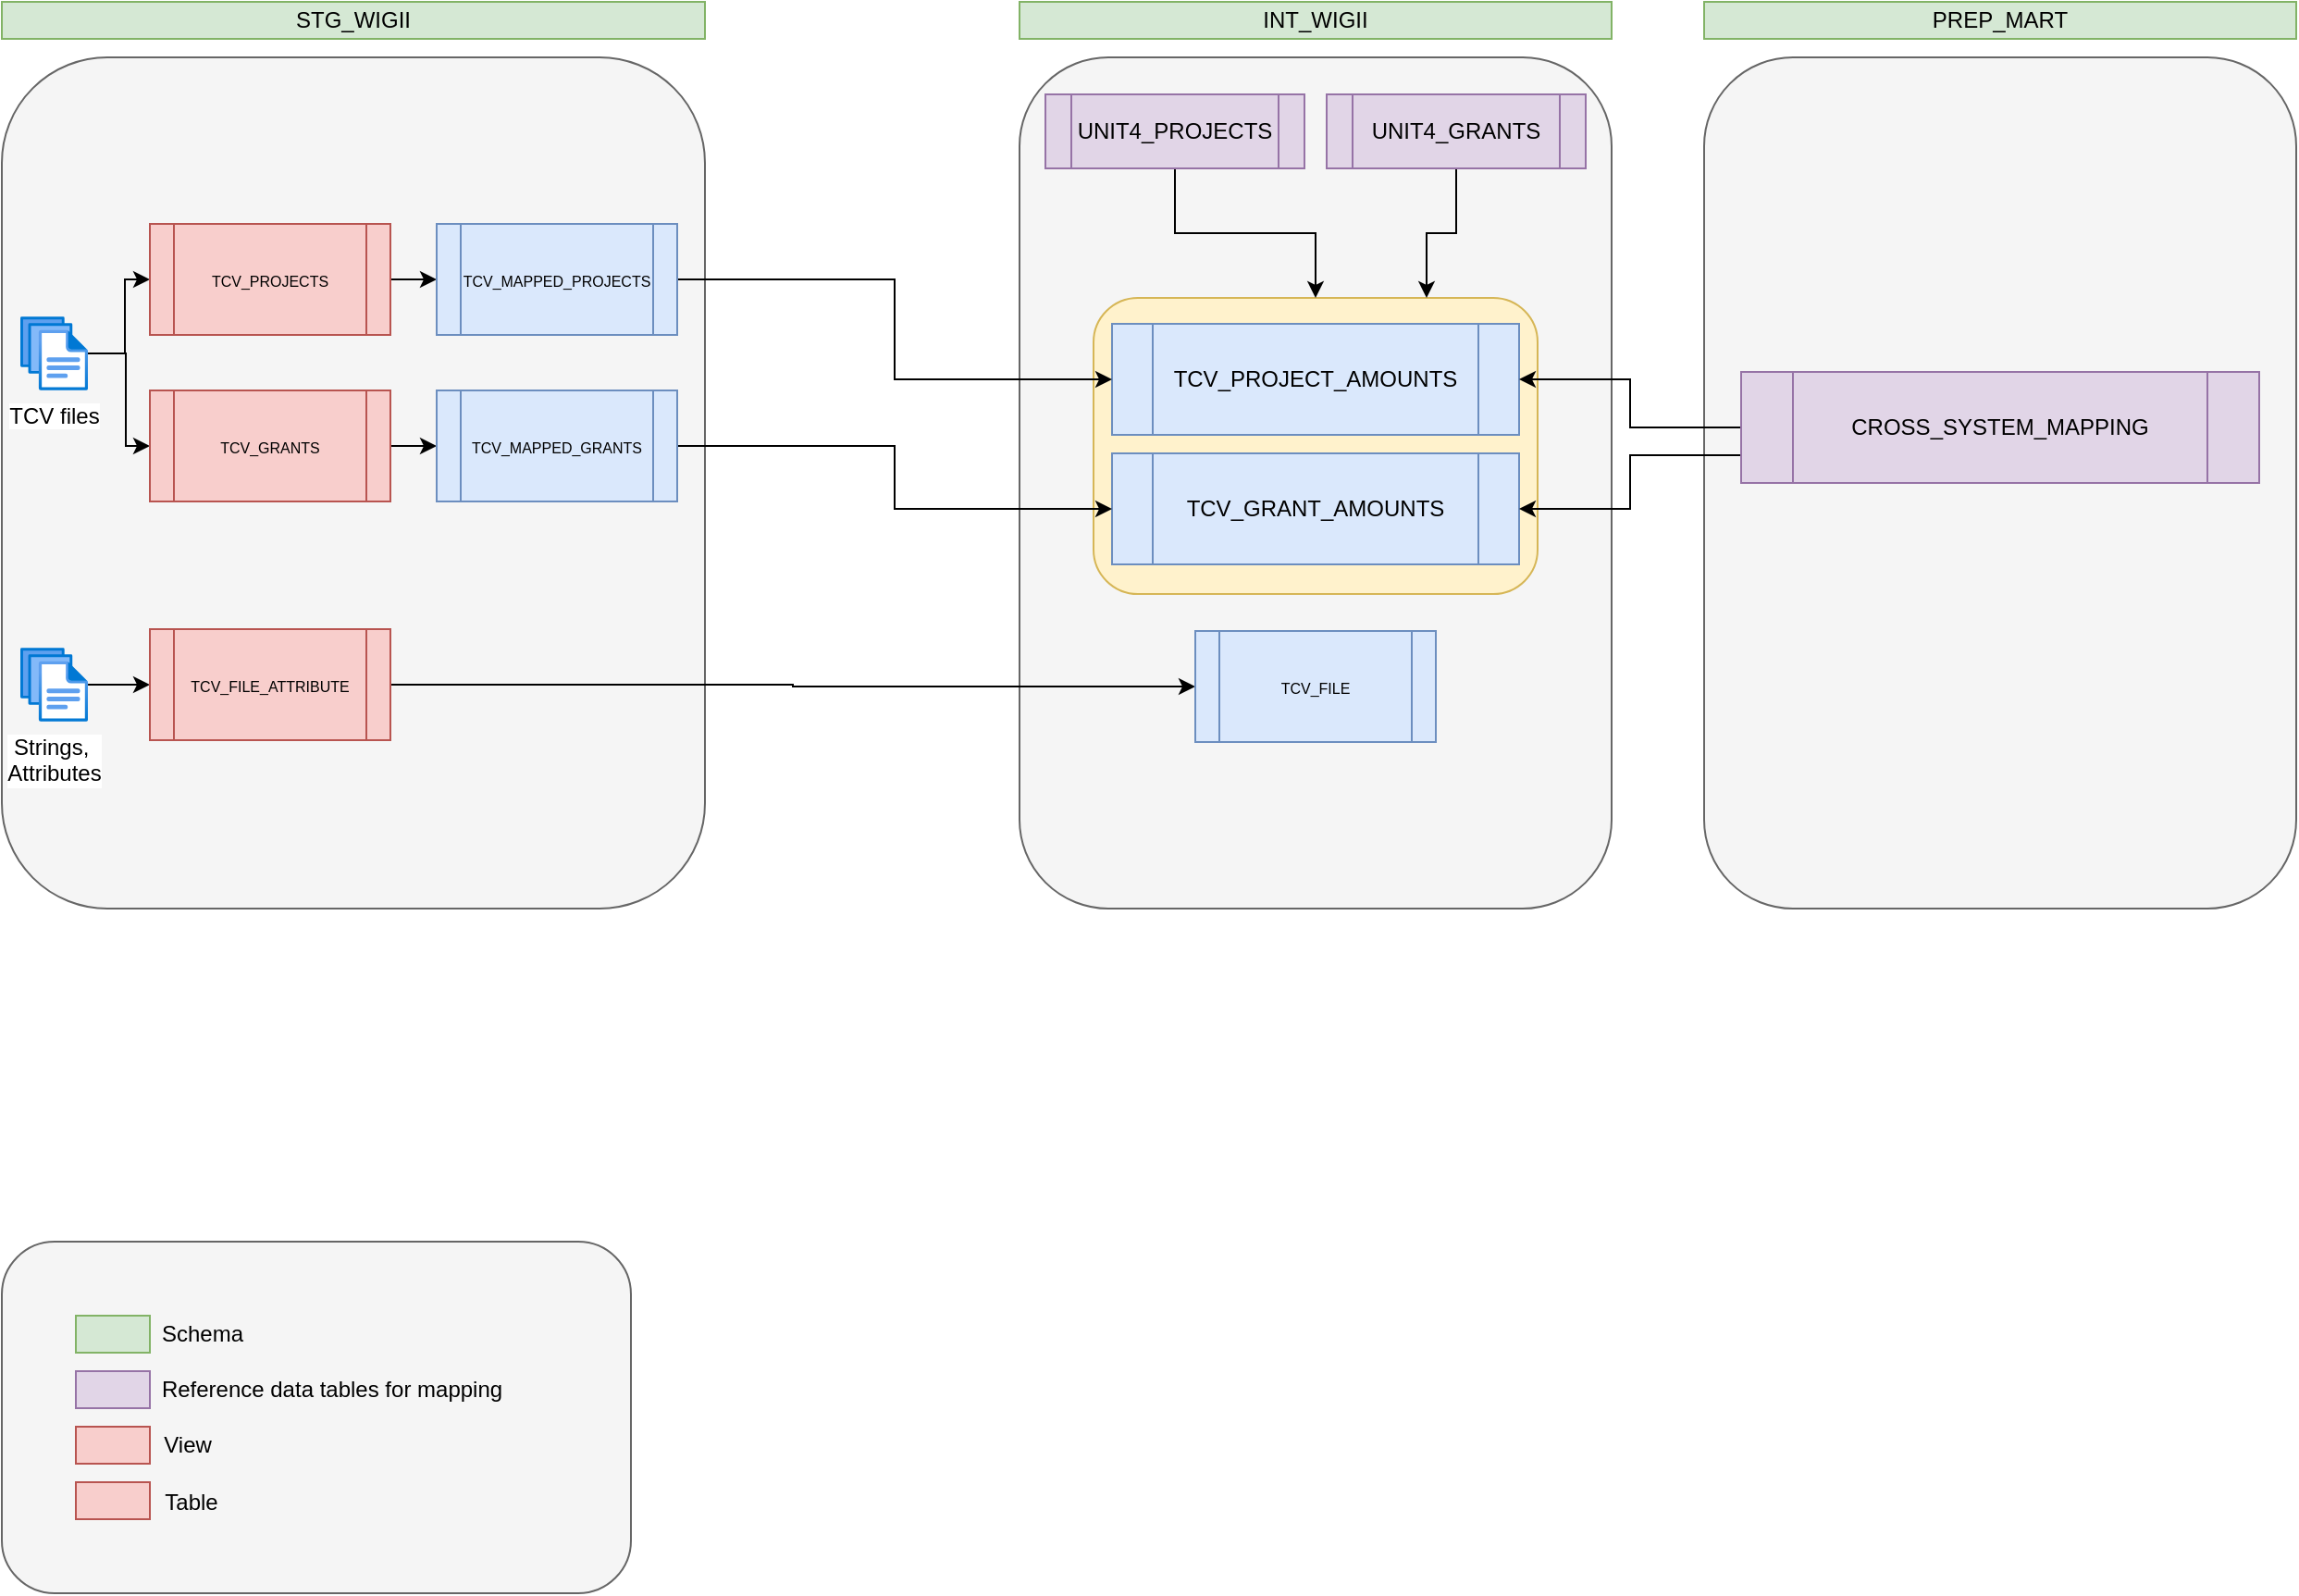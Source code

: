 <mxfile version="24.0.5" type="github">
  <diagram name="Page-1" id="tx0ZSasylgS0VYEFcyAk">
    <mxGraphModel dx="1357" dy="724" grid="1" gridSize="10" guides="1" tooltips="1" connect="1" arrows="1" fold="1" page="1" pageScale="1" pageWidth="850" pageHeight="1100" math="0" shadow="0">
      <root>
        <mxCell id="0" />
        <mxCell id="1" parent="0" />
        <mxCell id="7aAmraP-1pyLiPEVA4xc-20" value="" style="rounded=1;whiteSpace=wrap;html=1;fillColor=#f5f5f5;fontColor=#333333;strokeColor=#666666;fontSize=11;" vertex="1" parent="1">
          <mxGeometry x="1000" y="120" width="320" height="460" as="geometry" />
        </mxCell>
        <mxCell id="DCkVUt0v6EoK44R7vrcz-1" value="" style="rounded=1;whiteSpace=wrap;html=1;fillColor=#f5f5f5;fontColor=#333333;strokeColor=#666666;fontSize=12;" parent="1" vertex="1">
          <mxGeometry x="80" y="120" width="380" height="460" as="geometry" />
        </mxCell>
        <mxCell id="DCkVUt0v6EoK44R7vrcz-13" value="" style="rounded=1;whiteSpace=wrap;html=1;fillColor=#f5f5f5;fontColor=#333333;strokeColor=#666666;fontSize=11;" parent="1" vertex="1">
          <mxGeometry x="630" y="120" width="320" height="460" as="geometry" />
        </mxCell>
        <mxCell id="DCkVUt0v6EoK44R7vrcz-30" value="" style="rounded=1;whiteSpace=wrap;html=1;fontSize=12;fillColor=#fff2cc;strokeColor=#d6b656;" parent="1" vertex="1">
          <mxGeometry x="670" y="250" width="240" height="160" as="geometry" />
        </mxCell>
        <mxCell id="7aAmraP-1pyLiPEVA4xc-7" style="edgeStyle=orthogonalEdgeStyle;rounded=0;orthogonalLoop=1;jettySize=auto;html=1;entryX=0;entryY=0.5;entryDx=0;entryDy=0;" edge="1" parent="1" source="DCkVUt0v6EoK44R7vrcz-3" target="7aAmraP-1pyLiPEVA4xc-1">
          <mxGeometry relative="1" as="geometry" />
        </mxCell>
        <mxCell id="7aAmraP-1pyLiPEVA4xc-8" style="edgeStyle=orthogonalEdgeStyle;rounded=0;orthogonalLoop=1;jettySize=auto;html=1;entryX=0;entryY=0.5;entryDx=0;entryDy=0;" edge="1" parent="1" source="DCkVUt0v6EoK44R7vrcz-3" target="DCkVUt0v6EoK44R7vrcz-4">
          <mxGeometry relative="1" as="geometry">
            <Array as="points">
              <mxPoint x="147" y="280" />
              <mxPoint x="147" y="330" />
            </Array>
          </mxGeometry>
        </mxCell>
        <mxCell id="DCkVUt0v6EoK44R7vrcz-3" value="TCV files" style="image;aspect=fixed;html=1;points=[];align=center;fontSize=12;image=img/lib/azure2/general/Files.svg;" parent="1" vertex="1">
          <mxGeometry x="90" y="260" width="36.53" height="40" as="geometry" />
        </mxCell>
        <mxCell id="DCkVUt0v6EoK44R7vrcz-14" value="INT_WIGII" style="rounded=0;whiteSpace=wrap;html=1;fillColor=#d5e8d4;strokeColor=#82b366;" parent="1" vertex="1">
          <mxGeometry x="630" y="90" width="320" height="20" as="geometry" />
        </mxCell>
        <mxCell id="DCkVUt0v6EoK44R7vrcz-21" value="TCV_PROJECT_AMOUNTS" style="shape=process;whiteSpace=wrap;html=1;backgroundOutline=1;fillColor=#dae8fc;strokeColor=#6c8ebf;" parent="1" vertex="1">
          <mxGeometry x="680" y="264" width="220" height="60" as="geometry" />
        </mxCell>
        <mxCell id="DCkVUt0v6EoK44R7vrcz-27" value="TCV_GRANT_AMOUNTS" style="shape=process;whiteSpace=wrap;html=1;backgroundOutline=1;fillColor=#dae8fc;strokeColor=#6c8ebf;" parent="1" vertex="1">
          <mxGeometry x="680" y="334" width="220" height="60" as="geometry" />
        </mxCell>
        <mxCell id="DCkVUt0v6EoK44R7vrcz-31" style="edgeStyle=orthogonalEdgeStyle;rounded=0;orthogonalLoop=1;jettySize=auto;html=1;" parent="1" source="DCkVUt0v6EoK44R7vrcz-28" target="DCkVUt0v6EoK44R7vrcz-30" edge="1">
          <mxGeometry relative="1" as="geometry" />
        </mxCell>
        <mxCell id="DCkVUt0v6EoK44R7vrcz-28" value="UNIT4_PROJECTS" style="shape=process;whiteSpace=wrap;html=1;backgroundOutline=1;fillColor=#e1d5e7;strokeColor=#9673a6;" parent="1" vertex="1">
          <mxGeometry x="644" y="140" width="140" height="40" as="geometry" />
        </mxCell>
        <mxCell id="wADUMNtW6X5DGOhFHKV9-1" value="" style="group" parent="1" vertex="1" connectable="0">
          <mxGeometry x="80" y="760" width="340" height="190" as="geometry" />
        </mxCell>
        <mxCell id="DCkVUt0v6EoK44R7vrcz-41" value="" style="rounded=1;whiteSpace=wrap;html=1;fillColor=#f5f5f5;fontColor=#333333;strokeColor=#666666;fontSize=11;" parent="wADUMNtW6X5DGOhFHKV9-1" vertex="1">
          <mxGeometry width="340" height="190" as="geometry" />
        </mxCell>
        <mxCell id="DCkVUt0v6EoK44R7vrcz-32" value="" style="rounded=0;whiteSpace=wrap;html=1;fillColor=#d5e8d4;strokeColor=#82b366;" parent="wADUMNtW6X5DGOhFHKV9-1" vertex="1">
          <mxGeometry x="40" y="40" width="40" height="20" as="geometry" />
        </mxCell>
        <mxCell id="DCkVUt0v6EoK44R7vrcz-33" value="" style="rounded=0;whiteSpace=wrap;html=1;fillColor=#e1d5e7;strokeColor=#9673a6;" parent="wADUMNtW6X5DGOhFHKV9-1" vertex="1">
          <mxGeometry x="40" y="70" width="40" height="20" as="geometry" />
        </mxCell>
        <mxCell id="DCkVUt0v6EoK44R7vrcz-34" value="Reference data tables for mapping" style="text;html=1;align=center;verticalAlign=middle;resizable=0;points=[];autosize=1;strokeColor=none;fillColor=none;" parent="wADUMNtW6X5DGOhFHKV9-1" vertex="1">
          <mxGeometry x="73" y="65" width="210" height="30" as="geometry" />
        </mxCell>
        <mxCell id="DCkVUt0v6EoK44R7vrcz-36" value="Schema" style="text;html=1;align=center;verticalAlign=middle;resizable=0;points=[];autosize=1;strokeColor=none;fillColor=none;" parent="wADUMNtW6X5DGOhFHKV9-1" vertex="1">
          <mxGeometry x="73" y="35" width="70" height="30" as="geometry" />
        </mxCell>
        <mxCell id="DCkVUt0v6EoK44R7vrcz-37" value="" style="rounded=0;whiteSpace=wrap;html=1;fillColor=#f8cecc;strokeColor=#b85450;" parent="wADUMNtW6X5DGOhFHKV9-1" vertex="1">
          <mxGeometry x="40" y="100" width="40" height="20" as="geometry" />
        </mxCell>
        <mxCell id="DCkVUt0v6EoK44R7vrcz-38" value="View" style="text;html=1;align=center;verticalAlign=middle;resizable=0;points=[];autosize=1;strokeColor=none;fillColor=none;" parent="wADUMNtW6X5DGOhFHKV9-1" vertex="1">
          <mxGeometry x="75" y="95" width="50" height="30" as="geometry" />
        </mxCell>
        <mxCell id="DCkVUt0v6EoK44R7vrcz-39" value="" style="rounded=0;whiteSpace=wrap;html=1;fillColor=#f8cecc;strokeColor=#b85450;" parent="wADUMNtW6X5DGOhFHKV9-1" vertex="1">
          <mxGeometry x="40" y="130" width="40" height="20" as="geometry" />
        </mxCell>
        <mxCell id="DCkVUt0v6EoK44R7vrcz-40" value="Table" style="text;html=1;align=center;verticalAlign=middle;resizable=0;points=[];autosize=1;strokeColor=none;fillColor=none;" parent="wADUMNtW6X5DGOhFHKV9-1" vertex="1">
          <mxGeometry x="77" y="126" width="50" height="30" as="geometry" />
        </mxCell>
        <mxCell id="aPMqWTr5O1vGScnix5pl-3" style="edgeStyle=orthogonalEdgeStyle;rounded=0;orthogonalLoop=1;jettySize=auto;html=1;entryX=0.75;entryY=0;entryDx=0;entryDy=0;" parent="1" source="aPMqWTr5O1vGScnix5pl-2" target="DCkVUt0v6EoK44R7vrcz-30" edge="1">
          <mxGeometry relative="1" as="geometry" />
        </mxCell>
        <mxCell id="aPMqWTr5O1vGScnix5pl-2" value="UNIT4_GRANTS" style="shape=process;whiteSpace=wrap;html=1;backgroundOutline=1;fillColor=#e1d5e7;strokeColor=#9673a6;" parent="1" vertex="1">
          <mxGeometry x="796" y="140" width="140" height="40" as="geometry" />
        </mxCell>
        <mxCell id="DCkVUt0v6EoK44R7vrcz-8" value="STG_WIGII" style="rounded=0;whiteSpace=wrap;html=1;fillColor=#d5e8d4;strokeColor=#82b366;" parent="1" vertex="1">
          <mxGeometry x="80" y="90" width="380" height="20" as="geometry" />
        </mxCell>
        <mxCell id="7aAmraP-1pyLiPEVA4xc-10" style="edgeStyle=orthogonalEdgeStyle;rounded=0;orthogonalLoop=1;jettySize=auto;html=1;entryX=0;entryY=0.5;entryDx=0;entryDy=0;" edge="1" parent="1" source="DCkVUt0v6EoK44R7vrcz-4" target="DCkVUt0v6EoK44R7vrcz-6">
          <mxGeometry relative="1" as="geometry" />
        </mxCell>
        <mxCell id="DCkVUt0v6EoK44R7vrcz-4" value="&lt;font style=&quot;font-size: 8px;&quot;&gt;TCV_GRANTS&lt;/font&gt;" style="shape=process;whiteSpace=wrap;html=1;backgroundOutline=1;fillColor=#f8cecc;strokeColor=#b85450;" parent="1" vertex="1">
          <mxGeometry x="160" y="300" width="130" height="60" as="geometry" />
        </mxCell>
        <mxCell id="7aAmraP-1pyLiPEVA4xc-12" style="edgeStyle=orthogonalEdgeStyle;rounded=0;orthogonalLoop=1;jettySize=auto;html=1;entryX=0;entryY=0.5;entryDx=0;entryDy=0;" edge="1" parent="1" source="DCkVUt0v6EoK44R7vrcz-6" target="DCkVUt0v6EoK44R7vrcz-27">
          <mxGeometry relative="1" as="geometry" />
        </mxCell>
        <mxCell id="DCkVUt0v6EoK44R7vrcz-6" value="&lt;font style=&quot;font-size: 8px;&quot;&gt;TCV_MAPPED_GRANTS&lt;/font&gt;" style="shape=process;whiteSpace=wrap;html=1;backgroundOutline=1;fillColor=#dae8fc;strokeColor=#6c8ebf;" parent="1" vertex="1">
          <mxGeometry x="315" y="300" width="130" height="60" as="geometry" />
        </mxCell>
        <mxCell id="7aAmraP-1pyLiPEVA4xc-9" style="edgeStyle=orthogonalEdgeStyle;rounded=0;orthogonalLoop=1;jettySize=auto;html=1;entryX=0;entryY=0.5;entryDx=0;entryDy=0;" edge="1" parent="1" source="7aAmraP-1pyLiPEVA4xc-1" target="7aAmraP-1pyLiPEVA4xc-3">
          <mxGeometry relative="1" as="geometry" />
        </mxCell>
        <mxCell id="7aAmraP-1pyLiPEVA4xc-1" value="&lt;font style=&quot;font-size: 8px;&quot;&gt;TCV_PROJECTS&lt;/font&gt;" style="shape=process;whiteSpace=wrap;html=1;backgroundOutline=1;fillColor=#f8cecc;strokeColor=#b85450;" vertex="1" parent="1">
          <mxGeometry x="160" y="210" width="130" height="60" as="geometry" />
        </mxCell>
        <mxCell id="7aAmraP-1pyLiPEVA4xc-11" style="edgeStyle=orthogonalEdgeStyle;rounded=0;orthogonalLoop=1;jettySize=auto;html=1;entryX=0;entryY=0.5;entryDx=0;entryDy=0;" edge="1" parent="1" source="7aAmraP-1pyLiPEVA4xc-3" target="DCkVUt0v6EoK44R7vrcz-21">
          <mxGeometry relative="1" as="geometry" />
        </mxCell>
        <mxCell id="7aAmraP-1pyLiPEVA4xc-3" value="&lt;font style=&quot;font-size: 8px;&quot;&gt;TCV_MAPPED_PROJECTS&lt;/font&gt;" style="shape=process;whiteSpace=wrap;html=1;backgroundOutline=1;fillColor=#dae8fc;strokeColor=#6c8ebf;" vertex="1" parent="1">
          <mxGeometry x="315" y="210" width="130" height="60" as="geometry" />
        </mxCell>
        <mxCell id="DCkVUt0v6EoK44R7vrcz-24" value="PREP_MART" style="rounded=0;whiteSpace=wrap;html=1;fillColor=#d5e8d4;strokeColor=#82b366;" parent="1" vertex="1">
          <mxGeometry x="1000" y="90" width="320" height="20" as="geometry" />
        </mxCell>
        <mxCell id="7aAmraP-1pyLiPEVA4xc-18" style="edgeStyle=orthogonalEdgeStyle;rounded=0;orthogonalLoop=1;jettySize=auto;html=1;exitX=0;exitY=0.5;exitDx=0;exitDy=0;" edge="1" parent="1" source="DCkVUt0v6EoK44R7vrcz-25" target="DCkVUt0v6EoK44R7vrcz-21">
          <mxGeometry relative="1" as="geometry" />
        </mxCell>
        <mxCell id="7aAmraP-1pyLiPEVA4xc-19" style="edgeStyle=orthogonalEdgeStyle;rounded=0;orthogonalLoop=1;jettySize=auto;html=1;exitX=0;exitY=0.75;exitDx=0;exitDy=0;entryX=1;entryY=0.5;entryDx=0;entryDy=0;" edge="1" parent="1" source="DCkVUt0v6EoK44R7vrcz-25" target="DCkVUt0v6EoK44R7vrcz-27">
          <mxGeometry relative="1" as="geometry" />
        </mxCell>
        <mxCell id="DCkVUt0v6EoK44R7vrcz-25" value="CROSS_SYSTEM_MAPPING" style="shape=process;whiteSpace=wrap;html=1;backgroundOutline=1;fillColor=#e1d5e7;strokeColor=#9673a6;" parent="1" vertex="1">
          <mxGeometry x="1020" y="290" width="280" height="60" as="geometry" />
        </mxCell>
        <mxCell id="7aAmraP-1pyLiPEVA4xc-17" style="edgeStyle=orthogonalEdgeStyle;rounded=0;orthogonalLoop=1;jettySize=auto;html=1;entryX=0;entryY=0.5;entryDx=0;entryDy=0;" edge="1" parent="1" source="7aAmraP-1pyLiPEVA4xc-13" target="7aAmraP-1pyLiPEVA4xc-14">
          <mxGeometry relative="1" as="geometry" />
        </mxCell>
        <mxCell id="7aAmraP-1pyLiPEVA4xc-13" value="Strings,&amp;nbsp;&lt;div&gt;Attributes&lt;/div&gt;" style="image;aspect=fixed;html=1;points=[];align=center;fontSize=12;image=img/lib/azure2/general/Files.svg;" vertex="1" parent="1">
          <mxGeometry x="90" y="439" width="36.53" height="40" as="geometry" />
        </mxCell>
        <mxCell id="7aAmraP-1pyLiPEVA4xc-16" style="edgeStyle=orthogonalEdgeStyle;rounded=0;orthogonalLoop=1;jettySize=auto;html=1;entryX=0;entryY=0.5;entryDx=0;entryDy=0;" edge="1" parent="1" source="7aAmraP-1pyLiPEVA4xc-14" target="7aAmraP-1pyLiPEVA4xc-15">
          <mxGeometry relative="1" as="geometry" />
        </mxCell>
        <mxCell id="7aAmraP-1pyLiPEVA4xc-14" value="&lt;font style=&quot;font-size: 8px;&quot;&gt;TCV_FILE_ATTRIBUTE&lt;/font&gt;" style="shape=process;whiteSpace=wrap;html=1;backgroundOutline=1;fillColor=#f8cecc;strokeColor=#b85450;" vertex="1" parent="1">
          <mxGeometry x="160" y="429" width="130" height="60" as="geometry" />
        </mxCell>
        <mxCell id="7aAmraP-1pyLiPEVA4xc-15" value="&lt;font style=&quot;font-size: 8px;&quot;&gt;TCV_FILE&lt;/font&gt;" style="shape=process;whiteSpace=wrap;html=1;backgroundOutline=1;fillColor=#dae8fc;strokeColor=#6c8ebf;" vertex="1" parent="1">
          <mxGeometry x="725" y="430" width="130" height="60" as="geometry" />
        </mxCell>
      </root>
    </mxGraphModel>
  </diagram>
</mxfile>
